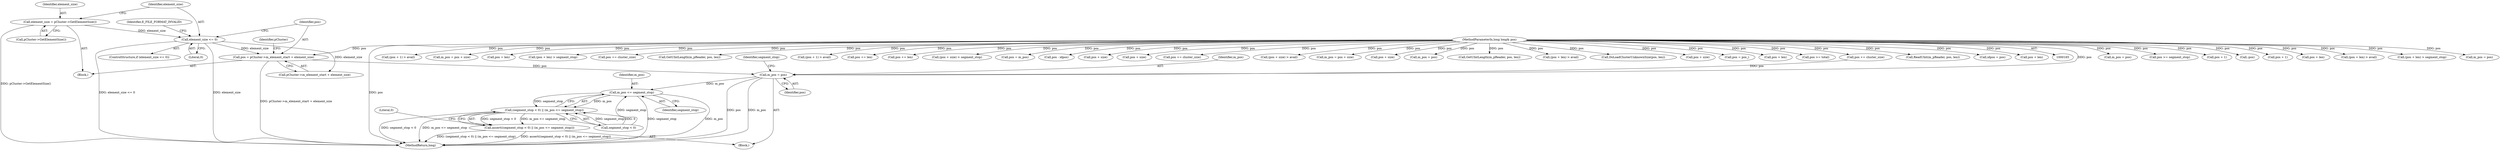 digraph "1_Android_cc274e2abe8b2a6698a5c47d8aa4bb45f1f9538d_6@integer" {
"1000596" [label="(Call,pos = pCluster->m_element_start + element_size)"];
"1000591" [label="(Call,element_size <= 0)"];
"1000587" [label="(Call,element_size = pCluster->GetElementSize())"];
"1000166" [label="(MethodParameterIn,long long& pos)"];
"1000612" [label="(Call,m_pos = pos)"];
"1000620" [label="(Call,m_pos <= segment_stop)"];
"1000616" [label="(Call,(segment_stop < 0) || (m_pos <= segment_stop))"];
"1000615" [label="(Call,assert((segment_stop < 0) || (m_pos <= segment_stop)))"];
"1000667" [label="(Call,m_pos = pos)"];
"1000658" [label="(Call,pos >= segment_stop)"];
"1000166" [label="(MethodParameterIn,long long& pos)"];
"1000325" [label="(Call,pos + 1)"];
"1000720" [label="(Call,-pos)"];
"1000624" [label="(Literal,0)"];
"1000250" [label="(Call,pos + 1)"];
"1000287" [label="(Call,pos + len)"];
"1000597" [label="(Identifier,pos)"];
"1000570" [label="(Block,)"];
"1000617" [label="(Call,segment_stop < 0)"];
"1000595" [label="(Identifier,E_FILE_FORMAT_INVALID)"];
"1000593" [label="(Literal,0)"];
"1000294" [label="(Call,(pos + len) > avail)"];
"1000622" [label="(Identifier,segment_stop)"];
"1000618" [label="(Identifier,segment_stop)"];
"1000360" [label="(Call,(pos + len) > segment_stop)"];
"1000398" [label="(Call,m_pos = pos)"];
"1000249" [label="(Call,(pos + 1) > avail)"];
"1000487" [label="(Call,m_pos = pos + size)"];
"1000295" [label="(Call,pos + len)"];
"1000605" [label="(Identifier,pCluster)"];
"1000286" [label="(Call,(pos + len) > segment_stop)"];
"1000596" [label="(Call,pos = pCluster->m_element_start + element_size)"];
"1000636" [label="(Call,pos += cluster_size)"];
"1000337" [label="(Call,GetUIntLength(m_pReader, pos, len))"];
"1000616" [label="(Call,(segment_stop < 0) || (m_pos <= segment_stop))"];
"1000324" [label="(Call,(pos + 1) > avail)"];
"1000589" [label="(Call,pCluster->GetElementSize())"];
"1000390" [label="(Call,pos += len)"];
"1000591" [label="(Call,element_size <= 0)"];
"1000320" [label="(Call,pos += len)"];
"1000419" [label="(Call,(pos + size) > segment_stop)"];
"1000245" [label="(Call,pos = m_pos)"];
"1000460" [label="(Call,pos - idpos)"];
"1000621" [label="(Identifier,m_pos)"];
"1000472" [label="(Call,pos + size)"];
"1000489" [label="(Call,pos + size)"];
"1000699" [label="(Call,pos += cluster_size)"];
"1000588" [label="(Identifier,element_size)"];
"1000592" [label="(Identifier,element_size)"];
"1000433" [label="(Call,(pos + size) > avail)"];
"1000613" [label="(Identifier,m_pos)"];
"1000470" [label="(Call,m_pos = pos + size)"];
"1000587" [label="(Call,element_size = pCluster->GetElementSize())"];
"1001019" [label="(MethodReturn,long)"];
"1000620" [label="(Call,m_pos <= segment_stop)"];
"1000434" [label="(Call,pos + size)"];
"1000702" [label="(Call,m_pos = pos)"];
"1000263" [label="(Call,GetUIntLength(m_pReader, pos, len))"];
"1000585" [label="(Block,)"];
"1000368" [label="(Call,(pos + len) > avail)"];
"1000614" [label="(Identifier,pos)"];
"1000598" [label="(Call,pCluster->m_element_start + element_size)"];
"1000174" [label="(Call,DoLoadClusterUnknownSize(pos, len))"];
"1000420" [label="(Call,pos + size)"];
"1000524" [label="(Call,pos = pos_)"];
"1000361" [label="(Call,pos + len)"];
"1000644" [label="(Call,pos >= total)"];
"1000581" [label="(Call,pos += cluster_size)"];
"1000615" [label="(Call,assert((segment_stop < 0) || (m_pos <= segment_stop)))"];
"1000378" [label="(Call,ReadUInt(m_pReader, pos, len))"];
"1000302" [label="(Call,idpos = pos)"];
"1000590" [label="(ControlStructure,if (element_size <= 0))"];
"1000612" [label="(Call,m_pos = pos)"];
"1000369" [label="(Call,pos + len)"];
"1000596" -> "1000585"  [label="AST: "];
"1000596" -> "1000598"  [label="CFG: "];
"1000597" -> "1000596"  [label="AST: "];
"1000598" -> "1000596"  [label="AST: "];
"1000605" -> "1000596"  [label="CFG: "];
"1000596" -> "1001019"  [label="DDG: pCluster->m_element_start + element_size"];
"1000591" -> "1000596"  [label="DDG: element_size"];
"1000166" -> "1000596"  [label="DDG: pos"];
"1000596" -> "1000612"  [label="DDG: pos"];
"1000591" -> "1000590"  [label="AST: "];
"1000591" -> "1000593"  [label="CFG: "];
"1000592" -> "1000591"  [label="AST: "];
"1000593" -> "1000591"  [label="AST: "];
"1000595" -> "1000591"  [label="CFG: "];
"1000597" -> "1000591"  [label="CFG: "];
"1000591" -> "1001019"  [label="DDG: element_size"];
"1000591" -> "1001019"  [label="DDG: element_size <= 0"];
"1000587" -> "1000591"  [label="DDG: element_size"];
"1000591" -> "1000598"  [label="DDG: element_size"];
"1000587" -> "1000585"  [label="AST: "];
"1000587" -> "1000589"  [label="CFG: "];
"1000588" -> "1000587"  [label="AST: "];
"1000589" -> "1000587"  [label="AST: "];
"1000592" -> "1000587"  [label="CFG: "];
"1000587" -> "1001019"  [label="DDG: pCluster->GetElementSize()"];
"1000166" -> "1000165"  [label="AST: "];
"1000166" -> "1001019"  [label="DDG: pos"];
"1000166" -> "1000174"  [label="DDG: pos"];
"1000166" -> "1000245"  [label="DDG: pos"];
"1000166" -> "1000249"  [label="DDG: pos"];
"1000166" -> "1000250"  [label="DDG: pos"];
"1000166" -> "1000263"  [label="DDG: pos"];
"1000166" -> "1000286"  [label="DDG: pos"];
"1000166" -> "1000287"  [label="DDG: pos"];
"1000166" -> "1000294"  [label="DDG: pos"];
"1000166" -> "1000295"  [label="DDG: pos"];
"1000166" -> "1000302"  [label="DDG: pos"];
"1000166" -> "1000320"  [label="DDG: pos"];
"1000166" -> "1000324"  [label="DDG: pos"];
"1000166" -> "1000325"  [label="DDG: pos"];
"1000166" -> "1000337"  [label="DDG: pos"];
"1000166" -> "1000360"  [label="DDG: pos"];
"1000166" -> "1000361"  [label="DDG: pos"];
"1000166" -> "1000368"  [label="DDG: pos"];
"1000166" -> "1000369"  [label="DDG: pos"];
"1000166" -> "1000378"  [label="DDG: pos"];
"1000166" -> "1000390"  [label="DDG: pos"];
"1000166" -> "1000398"  [label="DDG: pos"];
"1000166" -> "1000419"  [label="DDG: pos"];
"1000166" -> "1000420"  [label="DDG: pos"];
"1000166" -> "1000433"  [label="DDG: pos"];
"1000166" -> "1000434"  [label="DDG: pos"];
"1000166" -> "1000460"  [label="DDG: pos"];
"1000166" -> "1000470"  [label="DDG: pos"];
"1000166" -> "1000472"  [label="DDG: pos"];
"1000166" -> "1000487"  [label="DDG: pos"];
"1000166" -> "1000489"  [label="DDG: pos"];
"1000166" -> "1000524"  [label="DDG: pos"];
"1000166" -> "1000581"  [label="DDG: pos"];
"1000166" -> "1000612"  [label="DDG: pos"];
"1000166" -> "1000636"  [label="DDG: pos"];
"1000166" -> "1000644"  [label="DDG: pos"];
"1000166" -> "1000658"  [label="DDG: pos"];
"1000166" -> "1000667"  [label="DDG: pos"];
"1000166" -> "1000699"  [label="DDG: pos"];
"1000166" -> "1000702"  [label="DDG: pos"];
"1000166" -> "1000720"  [label="DDG: pos"];
"1000612" -> "1000570"  [label="AST: "];
"1000612" -> "1000614"  [label="CFG: "];
"1000613" -> "1000612"  [label="AST: "];
"1000614" -> "1000612"  [label="AST: "];
"1000618" -> "1000612"  [label="CFG: "];
"1000612" -> "1001019"  [label="DDG: pos"];
"1000612" -> "1001019"  [label="DDG: m_pos"];
"1000581" -> "1000612"  [label="DDG: pos"];
"1000612" -> "1000620"  [label="DDG: m_pos"];
"1000620" -> "1000616"  [label="AST: "];
"1000620" -> "1000622"  [label="CFG: "];
"1000621" -> "1000620"  [label="AST: "];
"1000622" -> "1000620"  [label="AST: "];
"1000616" -> "1000620"  [label="CFG: "];
"1000620" -> "1001019"  [label="DDG: segment_stop"];
"1000620" -> "1001019"  [label="DDG: m_pos"];
"1000620" -> "1000616"  [label="DDG: m_pos"];
"1000620" -> "1000616"  [label="DDG: segment_stop"];
"1000617" -> "1000620"  [label="DDG: segment_stop"];
"1000616" -> "1000615"  [label="AST: "];
"1000616" -> "1000617"  [label="CFG: "];
"1000617" -> "1000616"  [label="AST: "];
"1000615" -> "1000616"  [label="CFG: "];
"1000616" -> "1001019"  [label="DDG: segment_stop < 0"];
"1000616" -> "1001019"  [label="DDG: m_pos <= segment_stop"];
"1000616" -> "1000615"  [label="DDG: segment_stop < 0"];
"1000616" -> "1000615"  [label="DDG: m_pos <= segment_stop"];
"1000617" -> "1000616"  [label="DDG: segment_stop"];
"1000617" -> "1000616"  [label="DDG: 0"];
"1000615" -> "1000570"  [label="AST: "];
"1000624" -> "1000615"  [label="CFG: "];
"1000615" -> "1001019"  [label="DDG: (segment_stop < 0) || (m_pos <= segment_stop)"];
"1000615" -> "1001019"  [label="DDG: assert((segment_stop < 0) || (m_pos <= segment_stop))"];
}
